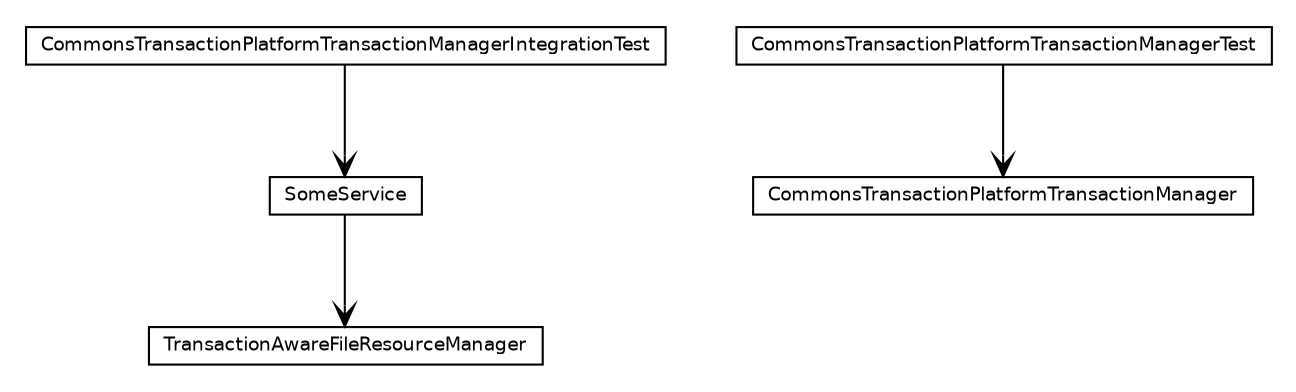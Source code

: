 #!/usr/local/bin/dot
#
# Class diagram 
# Generated by UMLGraph version 5.1 (http://www.umlgraph.org/)
#

digraph G {
	edge [fontname="Helvetica",fontsize=10,labelfontname="Helvetica",labelfontsize=10];
	node [fontname="Helvetica",fontsize=10,shape=plaintext];
	nodesep=0.25;
	ranksep=0.5;
	// com.davidkarlsen.commonstransaction.spring.CommonsTransactionPlatformTransactionManagerIntegrationTest
	c0 [label=<<table title="com.davidkarlsen.commonstransaction.spring.CommonsTransactionPlatformTransactionManagerIntegrationTest" border="0" cellborder="1" cellspacing="0" cellpadding="2" port="p" href="./CommonsTransactionPlatformTransactionManagerIntegrationTest.html">
		<tr><td><table border="0" cellspacing="0" cellpadding="1">
<tr><td align="center" balign="center"> CommonsTransactionPlatformTransactionManagerIntegrationTest </td></tr>
		</table></td></tr>
		</table>>, fontname="Helvetica", fontcolor="black", fontsize=9.0];
	// com.davidkarlsen.commonstransaction.spring.SomeService
	c1 [label=<<table title="com.davidkarlsen.commonstransaction.spring.SomeService" border="0" cellborder="1" cellspacing="0" cellpadding="2" port="p" href="./SomeService.html">
		<tr><td><table border="0" cellspacing="0" cellpadding="1">
<tr><td align="center" balign="center"> SomeService </td></tr>
		</table></td></tr>
		</table>>, fontname="Helvetica", fontcolor="black", fontsize=9.0];
	// com.davidkarlsen.commonstransaction.spring.CommonsTransactionPlatformTransactionManagerTest
	c2 [label=<<table title="com.davidkarlsen.commonstransaction.spring.CommonsTransactionPlatformTransactionManagerTest" border="0" cellborder="1" cellspacing="0" cellpadding="2" port="p" href="./CommonsTransactionPlatformTransactionManagerTest.html">
		<tr><td><table border="0" cellspacing="0" cellpadding="1">
<tr><td align="center" balign="center"> CommonsTransactionPlatformTransactionManagerTest </td></tr>
		</table></td></tr>
		</table>>, fontname="Helvetica", fontcolor="black", fontsize=9.0];
	// com.davidkarlsen.commonstransaction.spring.CommonsTransactionPlatformTransactionManagerIntegrationTest NAVASSOC com.davidkarlsen.commonstransaction.spring.SomeService
	c0:p -> c1:p [taillabel="", label="", headlabel="", fontname="Helvetica", fontcolor="black", fontsize=10.0, color="black", arrowhead=open];
	// com.davidkarlsen.commonstransaction.spring.SomeService NAVASSOC com.davidkarlsen.commonstransaction.spring.TransactionAwareFileResourceManager
	c1:p -> c3:p [taillabel="", label="", headlabel="", fontname="Helvetica", fontcolor="black", fontsize=10.0, color="black", arrowhead=open];
	// com.davidkarlsen.commonstransaction.spring.CommonsTransactionPlatformTransactionManagerTest NAVASSOC com.davidkarlsen.commonstransaction.spring.CommonsTransactionPlatformTransactionManager
	c2:p -> c4:p [taillabel="", label="", headlabel="", fontname="Helvetica", fontcolor="black", fontsize=10.0, color="black", arrowhead=open];
	// com.davidkarlsen.commonstransaction.spring.TransactionAwareFileResourceManager
	c3 [label=<<table title="com.davidkarlsen.commonstransaction.spring.TransactionAwareFileResourceManager" border="0" cellborder="1" cellspacing="0" cellpadding="2" port="p">
		<tr><td><table border="0" cellspacing="0" cellpadding="1">
<tr><td align="center" balign="center"> TransactionAwareFileResourceManager </td></tr>
		</table></td></tr>
		</table>>, fontname="Helvetica", fontcolor="black", fontsize=9.0];
	// com.davidkarlsen.commonstransaction.spring.CommonsTransactionPlatformTransactionManager
	c4 [label=<<table title="com.davidkarlsen.commonstransaction.spring.CommonsTransactionPlatformTransactionManager" border="0" cellborder="1" cellspacing="0" cellpadding="2" port="p">
		<tr><td><table border="0" cellspacing="0" cellpadding="1">
<tr><td align="center" balign="center"> CommonsTransactionPlatformTransactionManager </td></tr>
		</table></td></tr>
		</table>>, fontname="Helvetica", fontcolor="black", fontsize=9.0];
}

